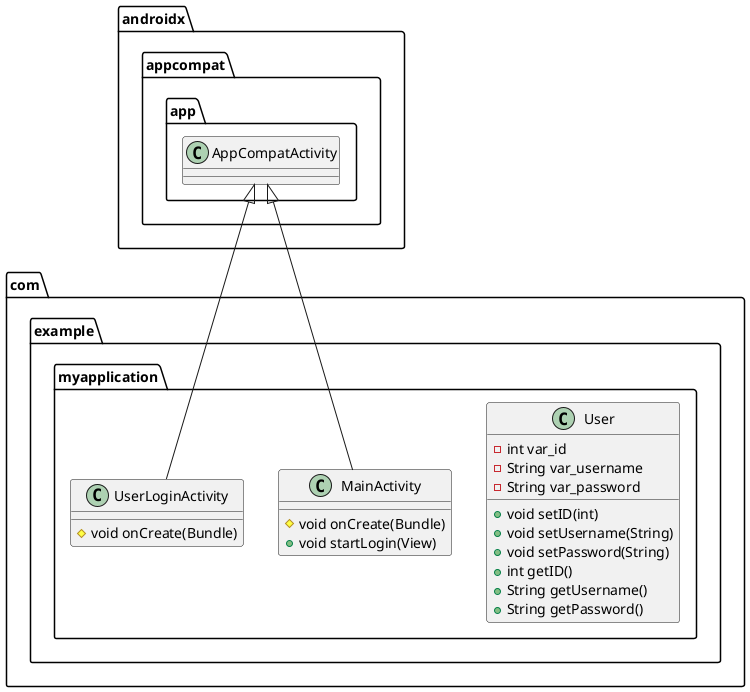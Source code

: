 @startuml
class com.example.myapplication.User {
- int var_id
- String var_username
- String var_password
+ void setID(int)
+ void setUsername(String)
+ void setPassword(String)
+ int getID()
+ String getUsername()
+ String getPassword()
}
class com.example.myapplication.MainActivity {
# void onCreate(Bundle)
+ void startLogin(View)
}
class com.example.myapplication.UserLoginActivity {
# void onCreate(Bundle)
}


androidx.appcompat.app.AppCompatActivity <|-- com.example.myapplication.MainActivity
androidx.appcompat.app.AppCompatActivity <|-- com.example.myapplication.UserLoginActivity
@enduml